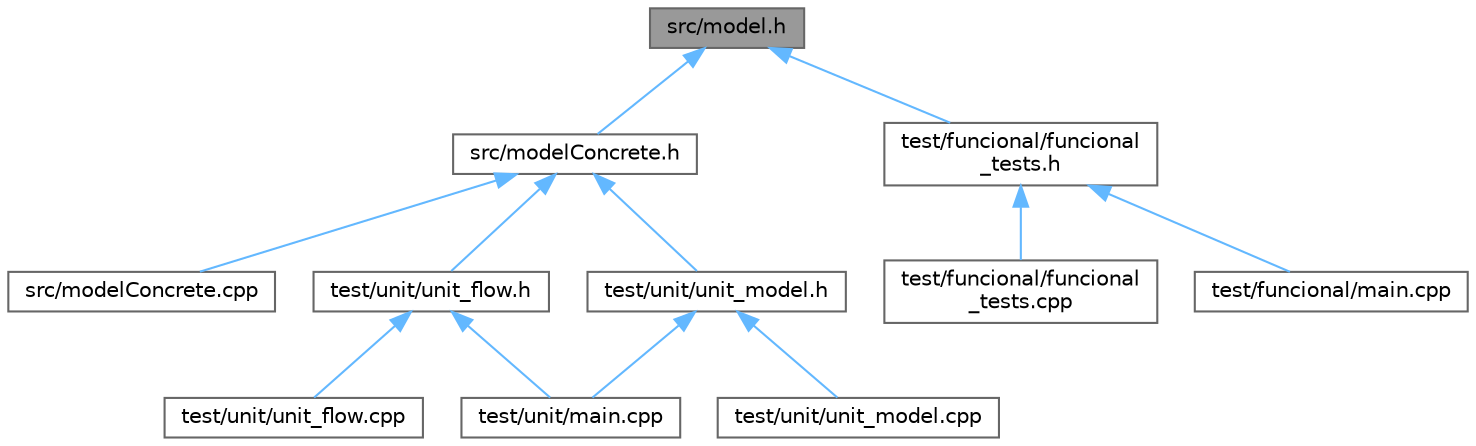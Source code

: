 digraph "src/model.h"
{
 // LATEX_PDF_SIZE
  bgcolor="transparent";
  edge [fontname=Helvetica,fontsize=10,labelfontname=Helvetica,labelfontsize=10];
  node [fontname=Helvetica,fontsize=10,shape=box,height=0.2,width=0.4];
  Node1 [label="src/model.h",height=0.2,width=0.4,color="gray40", fillcolor="grey60", style="filled", fontcolor="black",tooltip="Contains the public methods of the model (simulation) class."];
  Node1 -> Node2 [dir="back",color="steelblue1",style="solid"];
  Node2 [label="src/modelConcrete.h",height=0.2,width=0.4,color="grey40", fillcolor="white", style="filled",URL="$model_concrete_8h.html",tooltip="Contains the implementation per se of the simulation model."];
  Node2 -> Node3 [dir="back",color="steelblue1",style="solid"];
  Node3 [label="src/modelConcrete.cpp",height=0.2,width=0.4,color="grey40", fillcolor="white", style="filled",URL="$model_concrete_8cpp.html",tooltip=" "];
  Node2 -> Node4 [dir="back",color="steelblue1",style="solid"];
  Node4 [label="test/unit/unit_flow.h",height=0.2,width=0.4,color="grey40", fillcolor="white", style="filled",URL="$unit__flow_8h.html",tooltip=" "];
  Node4 -> Node5 [dir="back",color="steelblue1",style="solid"];
  Node5 [label="test/unit/main.cpp",height=0.2,width=0.4,color="grey40", fillcolor="white", style="filled",URL="$unit_2main_8cpp.html",tooltip=" "];
  Node4 -> Node6 [dir="back",color="steelblue1",style="solid"];
  Node6 [label="test/unit/unit_flow.cpp",height=0.2,width=0.4,color="grey40", fillcolor="white", style="filled",URL="$unit__flow_8cpp.html",tooltip=" "];
  Node2 -> Node7 [dir="back",color="steelblue1",style="solid"];
  Node7 [label="test/unit/unit_model.h",height=0.2,width=0.4,color="grey40", fillcolor="white", style="filled",URL="$unit__model_8h.html",tooltip=" "];
  Node7 -> Node5 [dir="back",color="steelblue1",style="solid"];
  Node7 -> Node8 [dir="back",color="steelblue1",style="solid"];
  Node8 [label="test/unit/unit_model.cpp",height=0.2,width=0.4,color="grey40", fillcolor="white", style="filled",URL="$unit__model_8cpp.html",tooltip=" "];
  Node1 -> Node9 [dir="back",color="steelblue1",style="solid"];
  Node9 [label="test/funcional/funcional\l_tests.h",height=0.2,width=0.4,color="grey40", fillcolor="white", style="filled",URL="$funcional__tests_8h.html",tooltip="Runs the functional tests."];
  Node9 -> Node10 [dir="back",color="steelblue1",style="solid"];
  Node10 [label="test/funcional/funcional\l_tests.cpp",height=0.2,width=0.4,color="grey40", fillcolor="white", style="filled",URL="$funcional__tests_8cpp.html",tooltip=" "];
  Node9 -> Node11 [dir="back",color="steelblue1",style="solid"];
  Node11 [label="test/funcional/main.cpp",height=0.2,width=0.4,color="grey40", fillcolor="white", style="filled",URL="$funcional_2main_8cpp.html",tooltip=" "];
}
